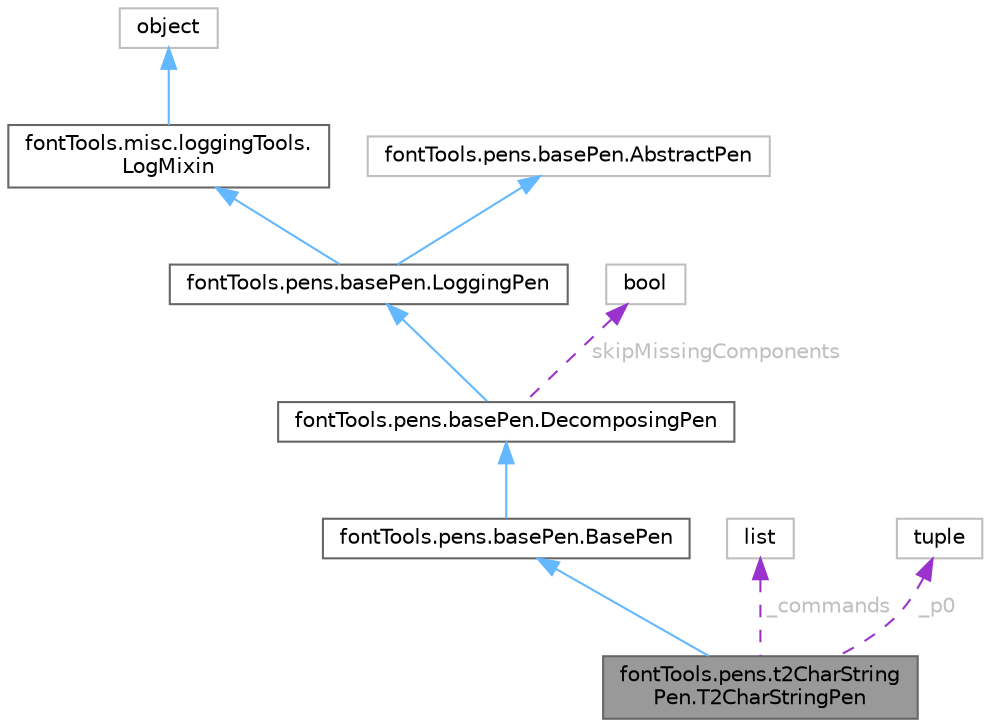 digraph "fontTools.pens.t2CharStringPen.T2CharStringPen"
{
 // LATEX_PDF_SIZE
  bgcolor="transparent";
  edge [fontname=Helvetica,fontsize=10,labelfontname=Helvetica,labelfontsize=10];
  node [fontname=Helvetica,fontsize=10,shape=box,height=0.2,width=0.4];
  Node1 [id="Node000001",label="fontTools.pens.t2CharString\lPen.T2CharStringPen",height=0.2,width=0.4,color="gray40", fillcolor="grey60", style="filled", fontcolor="black",tooltip=" "];
  Node2 -> Node1 [id="edge1_Node000001_Node000002",dir="back",color="steelblue1",style="solid",tooltip=" "];
  Node2 [id="Node000002",label="fontTools.pens.basePen.BasePen",height=0.2,width=0.4,color="gray40", fillcolor="white", style="filled",URL="$d2/de5/classfontTools_1_1pens_1_1basePen_1_1BasePen.html",tooltip=" "];
  Node3 -> Node2 [id="edge2_Node000002_Node000003",dir="back",color="steelblue1",style="solid",tooltip=" "];
  Node3 [id="Node000003",label="fontTools.pens.basePen.DecomposingPen",height=0.2,width=0.4,color="gray40", fillcolor="white", style="filled",URL="$d6/d4b/classfontTools_1_1pens_1_1basePen_1_1DecomposingPen.html",tooltip=" "];
  Node4 -> Node3 [id="edge3_Node000003_Node000004",dir="back",color="steelblue1",style="solid",tooltip=" "];
  Node4 [id="Node000004",label="fontTools.pens.basePen.LoggingPen",height=0.2,width=0.4,color="gray40", fillcolor="white", style="filled",URL="$d9/d76/classfontTools_1_1pens_1_1basePen_1_1LoggingPen.html",tooltip=" "];
  Node5 -> Node4 [id="edge4_Node000004_Node000005",dir="back",color="steelblue1",style="solid",tooltip=" "];
  Node5 [id="Node000005",label="fontTools.misc.loggingTools.\lLogMixin",height=0.2,width=0.4,color="gray40", fillcolor="white", style="filled",URL="$da/d4b/classfontTools_1_1misc_1_1loggingTools_1_1LogMixin.html",tooltip=" "];
  Node6 -> Node5 [id="edge5_Node000005_Node000006",dir="back",color="steelblue1",style="solid",tooltip=" "];
  Node6 [id="Node000006",label="object",height=0.2,width=0.4,color="grey75", fillcolor="white", style="filled",tooltip=" "];
  Node7 -> Node4 [id="edge6_Node000004_Node000007",dir="back",color="steelblue1",style="solid",tooltip=" "];
  Node7 [id="Node000007",label="fontTools.pens.basePen.AbstractPen",height=0.2,width=0.4,color="grey75", fillcolor="white", style="filled",URL="$d4/d8e/classfontTools_1_1pens_1_1basePen_1_1AbstractPen.html",tooltip=" "];
  Node8 -> Node3 [id="edge7_Node000003_Node000008",dir="back",color="darkorchid3",style="dashed",tooltip=" ",label=" skipMissingComponents",fontcolor="grey" ];
  Node8 [id="Node000008",label="bool",height=0.2,width=0.4,color="grey75", fillcolor="white", style="filled",tooltip=" "];
  Node9 -> Node1 [id="edge8_Node000001_Node000009",dir="back",color="darkorchid3",style="dashed",tooltip=" ",label=" _commands",fontcolor="grey" ];
  Node9 [id="Node000009",label="list",height=0.2,width=0.4,color="grey75", fillcolor="white", style="filled",tooltip=" "];
  Node10 -> Node1 [id="edge9_Node000001_Node000010",dir="back",color="darkorchid3",style="dashed",tooltip=" ",label=" _p0",fontcolor="grey" ];
  Node10 [id="Node000010",label="tuple",height=0.2,width=0.4,color="grey75", fillcolor="white", style="filled",tooltip=" "];
}
